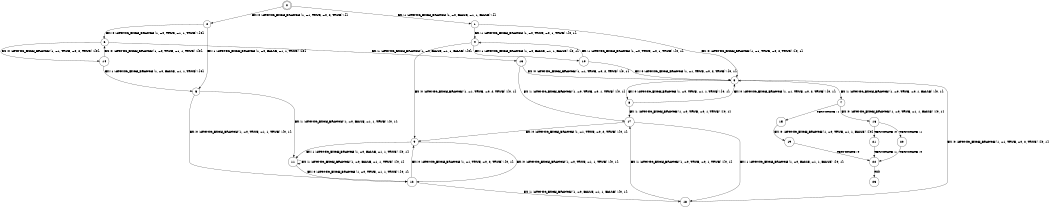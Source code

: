 digraph BCG {
size = "7, 10.5";
center = TRUE;
node [shape = circle];
0 [peripheries = 2];
0 -> 1 [label = "EX !1 !ATOMIC_EXCH_BRANCH (1, +0, FALSE, +1, 1, FALSE) !{}"];
0 -> 2 [label = "EX !0 !ATOMIC_EXCH_BRANCH (1, +1, TRUE, +0, 2, TRUE) !{}"];
1 -> 3 [label = "EX !0 !ATOMIC_EXCH_BRANCH (1, +1, TRUE, +0, 2, TRUE) !{0, 1}"];
1 -> 4 [label = "EX !1 !ATOMIC_EXCH_BRANCH (1, +0, TRUE, +0, 1, TRUE) !{0, 1}"];
2 -> 5 [label = "EX !1 !ATOMIC_EXCH_BRANCH (1, +0, FALSE, +1, 1, TRUE) !{0}"];
2 -> 6 [label = "EX !0 !ATOMIC_EXCH_BRANCH (1, +0, TRUE, +1, 1, TRUE) !{0}"];
3 -> 7 [label = "EX !1 !ATOMIC_EXCH_BRANCH (1, +0, TRUE, +0, 1, FALSE) !{0, 1}"];
3 -> 8 [label = "EX !0 !ATOMIC_EXCH_BRANCH (1, +0, TRUE, +1, 1, TRUE) !{0, 1}"];
4 -> 9 [label = "EX !0 !ATOMIC_EXCH_BRANCH (1, +1, TRUE, +0, 2, TRUE) !{0, 1}"];
4 -> 10 [label = "EX !1 !ATOMIC_EXCH_BRANCH (1, +0, FALSE, +1, 1, FALSE) !{0, 1}"];
5 -> 11 [label = "EX !1 !ATOMIC_EXCH_BRANCH (1, +0, FALSE, +1, 1, TRUE) !{0, 1}"];
5 -> 12 [label = "EX !0 !ATOMIC_EXCH_BRANCH (1, +0, TRUE, +1, 1, TRUE) !{0, 1}"];
6 -> 13 [label = "EX !1 !ATOMIC_EXCH_BRANCH (1, +0, FALSE, +1, 1, FALSE) !{0}"];
6 -> 14 [label = "EX !0 !ATOMIC_EXCH_BRANCH (1, +1, TRUE, +0, 2, TRUE) !{0}"];
7 -> 15 [label = "TERMINATE !1"];
7 -> 16 [label = "EX !0 !ATOMIC_EXCH_BRANCH (1, +0, TRUE, +1, 1, FALSE) !{0, 1}"];
8 -> 17 [label = "EX !1 !ATOMIC_EXCH_BRANCH (1, +0, TRUE, +0, 1, TRUE) !{0, 1}"];
8 -> 3 [label = "EX !0 !ATOMIC_EXCH_BRANCH (1, +1, TRUE, +0, 2, TRUE) !{0, 1}"];
9 -> 11 [label = "EX !1 !ATOMIC_EXCH_BRANCH (1, +0, FALSE, +1, 1, TRUE) !{0, 1}"];
9 -> 12 [label = "EX !0 !ATOMIC_EXCH_BRANCH (1, +0, TRUE, +1, 1, TRUE) !{0, 1}"];
10 -> 3 [label = "EX !0 !ATOMIC_EXCH_BRANCH (1, +1, TRUE, +0, 2, TRUE) !{0, 1}"];
10 -> 4 [label = "EX !1 !ATOMIC_EXCH_BRANCH (1, +0, TRUE, +0, 1, TRUE) !{0, 1}"];
11 -> 11 [label = "EX !1 !ATOMIC_EXCH_BRANCH (1, +0, FALSE, +1, 1, TRUE) !{0, 1}"];
11 -> 12 [label = "EX !0 !ATOMIC_EXCH_BRANCH (1, +0, TRUE, +1, 1, TRUE) !{0, 1}"];
12 -> 18 [label = "EX !1 !ATOMIC_EXCH_BRANCH (1, +0, FALSE, +1, 1, FALSE) !{0, 1}"];
12 -> 9 [label = "EX !0 !ATOMIC_EXCH_BRANCH (1, +1, TRUE, +0, 2, TRUE) !{0, 1}"];
13 -> 17 [label = "EX !1 !ATOMIC_EXCH_BRANCH (1, +0, TRUE, +0, 1, TRUE) !{0, 1}"];
13 -> 3 [label = "EX !0 !ATOMIC_EXCH_BRANCH (1, +1, TRUE, +0, 2, TRUE) !{0, 1}"];
14 -> 5 [label = "EX !1 !ATOMIC_EXCH_BRANCH (1, +0, FALSE, +1, 1, TRUE) !{0}"];
14 -> 6 [label = "EX !0 !ATOMIC_EXCH_BRANCH (1, +0, TRUE, +1, 1, TRUE) !{0}"];
15 -> 19 [label = "EX !0 !ATOMIC_EXCH_BRANCH (1, +0, TRUE, +1, 1, FALSE) !{0}"];
16 -> 20 [label = "TERMINATE !1"];
16 -> 21 [label = "TERMINATE !0"];
17 -> 18 [label = "EX !1 !ATOMIC_EXCH_BRANCH (1, +0, FALSE, +1, 1, FALSE) !{0, 1}"];
17 -> 9 [label = "EX !0 !ATOMIC_EXCH_BRANCH (1, +1, TRUE, +0, 2, TRUE) !{0, 1}"];
18 -> 17 [label = "EX !1 !ATOMIC_EXCH_BRANCH (1, +0, TRUE, +0, 1, TRUE) !{0, 1}"];
18 -> 3 [label = "EX !0 !ATOMIC_EXCH_BRANCH (1, +1, TRUE, +0, 2, TRUE) !{0, 1}"];
19 -> 22 [label = "TERMINATE !0"];
20 -> 22 [label = "TERMINATE !0"];
21 -> 22 [label = "TERMINATE !1"];
22 -> 23 [label = "exit"];
}

